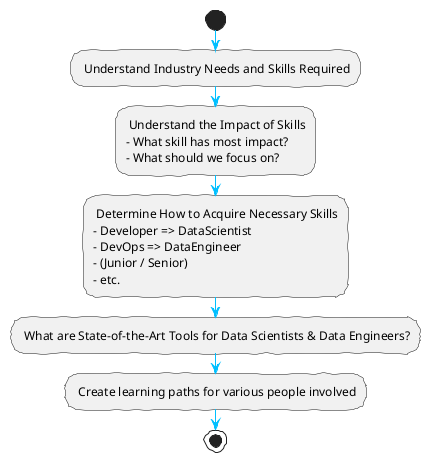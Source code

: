 @startuml

skinparam handwritten true

skinparam sequence {
ArrowColor DeepSkyBlue
ActorBorderColor DeepSkyBlue
LifeLineBorderColor blue
LifeLineBackgroundColor #A9DCDF

ParticipantBorderColor DodgerBlue
ParticipantBackgroundColor DeepSkyBlue

ParticipantFontColor #333

ActorBackgroundColor aqua
ActorFontColor DeepSkyBlue
ActorFontSize 17
ActorFontName Aapex
}


start

: Understand Industry Needs and Skills Required;
: Understand the Impact of Skills
- What skill has most impact?
- What should we focus on?;
: Determine How to Acquire Necessary Skills
- Developer => DataScientist
- DevOps => DataEngineer
- (Junior / Senior)
- etc.;
: What are State-of-the-Art Tools for Data Scientists & Data Engineers?;
: Create learning paths for various people involved; 


stop

@enduml
